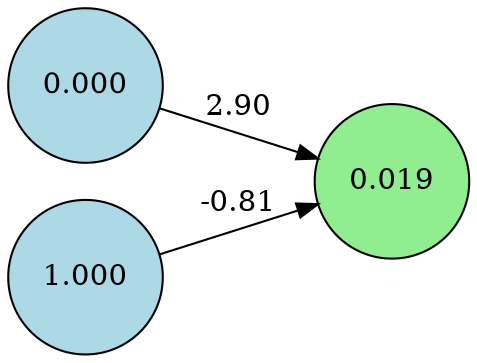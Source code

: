 digraph neat {
  rankdir=LR;
  node [shape=circle];
  node0 [label="0.000", style=filled, fillcolor=lightblue];
  node1 [label="1.000", style=filled, fillcolor=lightblue];
  node122 [label="0.019", style=filled, fillcolor=lightgreen];
  node0 -> node122 [label="2.90"];
  node1 -> node122 [label="-0.81"];
}
